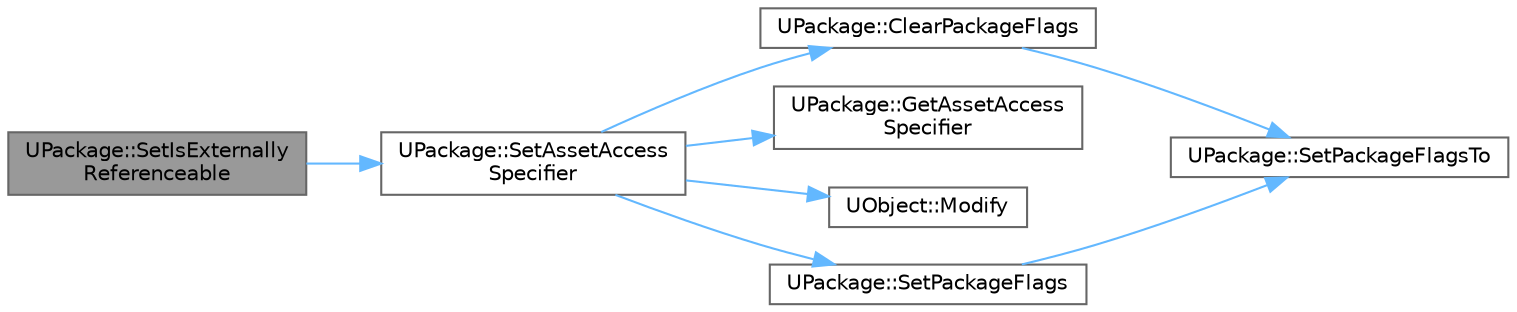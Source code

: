 digraph "UPackage::SetIsExternallyReferenceable"
{
 // INTERACTIVE_SVG=YES
 // LATEX_PDF_SIZE
  bgcolor="transparent";
  edge [fontname=Helvetica,fontsize=10,labelfontname=Helvetica,labelfontsize=10];
  node [fontname=Helvetica,fontsize=10,shape=box,height=0.2,width=0.4];
  rankdir="LR";
  Node1 [id="Node000001",label="UPackage::SetIsExternally\lReferenceable",height=0.2,width=0.4,color="gray40", fillcolor="grey60", style="filled", fontcolor="black",tooltip="Sets whether or not the package is ExternallyReferenceable by all plugins and mount points."];
  Node1 -> Node2 [id="edge1_Node000001_Node000002",color="steelblue1",style="solid",tooltip=" "];
  Node2 [id="Node000002",label="UPackage::SetAssetAccess\lSpecifier",height=0.2,width=0.4,color="grey40", fillcolor="white", style="filled",URL="$da/d4a/classUPackage.html#ad7d700c11699d0ac218c96481e52c086",tooltip="Sets how the package can be referenced from other plugins and mount points."];
  Node2 -> Node3 [id="edge2_Node000002_Node000003",color="steelblue1",style="solid",tooltip=" "];
  Node3 [id="Node000003",label="UPackage::ClearPackageFlags",height=0.2,width=0.4,color="grey40", fillcolor="white", style="filled",URL="$da/d4a/classUPackage.html#a0aa891e5f0b52ee7bfe142041b0c1414",tooltip="Set the specified flags to false."];
  Node3 -> Node4 [id="edge3_Node000003_Node000004",color="steelblue1",style="solid",tooltip=" "];
  Node4 [id="Node000004",label="UPackage::SetPackageFlagsTo",height=0.2,width=0.4,color="grey40", fillcolor="white", style="filled",URL="$da/d4a/classUPackage.html#a249cb2d54414ac06277722ce81931394",tooltip="Sets all package flags to the specified values."];
  Node2 -> Node5 [id="edge4_Node000002_Node000005",color="steelblue1",style="solid",tooltip=" "];
  Node5 [id="Node000005",label="UPackage::GetAssetAccess\lSpecifier",height=0.2,width=0.4,color="grey40", fillcolor="white", style="filled",URL="$da/d4a/classUPackage.html#a87517e47500117fe55c3a883054d1246",tooltip="Gets how package can be referenced from other plugins and mount points."];
  Node2 -> Node6 [id="edge5_Node000002_Node000006",color="steelblue1",style="solid",tooltip=" "];
  Node6 [id="Node000006",label="UObject::Modify",height=0.2,width=0.4,color="grey40", fillcolor="white", style="filled",URL="$df/def/classUObject.html#a07447581deefd12d205bdd062b40bf52",tooltip="Note that the object will be modified."];
  Node2 -> Node7 [id="edge6_Node000002_Node000007",color="steelblue1",style="solid",tooltip=" "];
  Node7 [id="Node000007",label="UPackage::SetPackageFlags",height=0.2,width=0.4,color="grey40", fillcolor="white", style="filled",URL="$da/d4a/classUPackage.html#a4f2c7b1a8f57dc3fdc94c181fa1c68fb",tooltip="Set the specified flags to true."];
  Node7 -> Node4 [id="edge7_Node000007_Node000004",color="steelblue1",style="solid",tooltip=" "];
}
